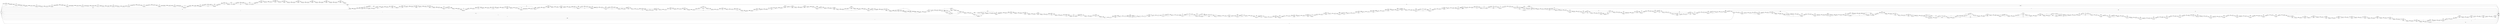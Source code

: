 digraph {
	graph [rankdir=LR]
	node [shape=rectangle]
	2 -> 23 [label=40227]
	23 -> 44 [label=3341]
	23 -> 26326 [label=36886]
	44 -> 46 [label=40227]
	46 -> 67 [label=3291]
	46 -> 70 [label=50]
	46 -> 26346 [label=36886]
	67 -> 70 [label=40177]
	70 -> 79 [label=40227]
	79 -> 100 [label=39500]
	79 -> 17365 [label=727]
	100 -> 112 [label=40227]
	112 -> 124 [label=40177]
	112 -> 133 [label=50]
	124 -> 133 [label=40176]
	124 -> 151 [label=1]
	133 -> 151 [label=40226]
	151 -> 154 [label=40227]
	154 -> 166 [label=39496]
	154 -> 175 [label=731]
	166 -> 175 [label=39446]
	166 -> 9390 [label=50]
	175 -> 184 [label=40177]
	184 -> 205 [label=2559]
	184 -> 9390 [label=37618]
	205 -> 208 [label=2609]
	208 -> 211 [label=3341]
	211 -> 217 [label=3340]
	211 -> 232 [label=1]
	217 -> 232 [label=40226]
	232 -> 259 [label=40227]
	259 -> 280 [label=40226]
	259 -> 24572 [label=1]
	280 -> 283 [label=3341]
	280 -> 301 [label=36886]
	283 -> 301 [label=3291]
	283 -> 304 [label=50]
	301 -> 304 [label=40177]
	304 -> 360 [label=40227]
	360 -> 379 [label=39918]
	360 -> 381 [label=309]
	379 -> 381 [label=39868]
	379 -> 400 [label=50]
	381 -> 400 [label=40177]
	400 -> 475 [label=40227]
	475 -> 496 [label=3291]
	475 -> 9463 [label=36936]
	496 -> 512 [label=3650]
	512 -> 532 [label=40227]
	532 -> 562 [label=2559]
	532 -> 9496 [label=37668]
	562 -> 568 [label=40227]
	568 -> 589 [label=39445]
	568 -> 9505 [label=782]
	589 -> 598 [label=40177]
	598 -> 640 [label=40227]
	640 -> 673 [label=39445]
	640 -> 9557 [label=782]
	673 -> 682 [label=40227]
	682 -> 694 [label=3341]
	682 -> 703 [label=36886]
	694 -> 703 [label=2559]
	694 -> 715 [label=782]
	703 -> 715 [label=39445]
	715 -> 724 [label=40227]
	724 -> 745 [label=3341]
	724 -> 26449 [label=36886]
	745 -> 748 [label=40227]
	748 -> 769 [label=3341]
	748 -> 26469 [label=36886]
	769 -> 784 [label=40227]
	784 -> 805 [label=3341]
	784 -> 26489 [label=36886]
	805 -> 823 [label=3291]
	805 -> 9598 [label=36936]
	823 -> 844 [label=2559]
	823 -> 9598 [label=732]
	844 -> 883 [label=40227]
	883 -> 895 [label=3341]
	883 -> 904 [label=36886]
	895 -> 904 [label=3291]
	895 -> 919 [label=50]
	904 -> 905 [label=40177]
	905 -> 919 [label=39868]
	905 -> 926 [label=309]
	919 -> 926 [label=39918]
	926 -> 943 [label=40227]
	943 -> 976 [label=39495]
	943 -> 16738 [label=732]
	976 -> 983 [label=40227]
	983 -> 1003 [label=39495]
	983 -> 1004 [label=732]
	1003 -> 1004 [label=2609]
	1003 -> 1024 [label=36886]
	1004 -> 1024 [label=3341]
	1024 -> 1066 [label=40227]
	1066 -> 1075 [label=39495]
	1066 -> 1087 [label=732]
	1075 -> 1087 [label=39445]
	1075 -> 1096 [label=50]
	1087 -> 1089 [label=40177]
	1089 -> 1096 [label=3291]
	1089 -> 1129 [label=36886]
	1096 -> 1114 [label=3341]
	1114 -> 1129 [label=3291]
	1114 -> 1135 [label=50]
	1129 -> 1135 [label=40177]
	1135 -> 1139 [label=40227]
	1139 -> 1159 [label=40177]
	1139 -> 1165 [label=50]
	1159 -> 1162 [label=39445]
	1159 -> 16793 [label=732]
	1162 -> 1165 [label=2868]
	1162 -> 26588 [label=36577]
	1165 -> 1180 [label=2918]
	1180 -> 1183 [label=2925]
	1183 -> 1195 [label=2929]
	1195 -> 1201 [label=3654]
	1201 -> 1222 [label=2559]
	1201 -> 9706 [label=1095]
	1222 -> 1270 [label=3600]
	1270 -> 1279 [label=3650]
	1279 -> 1300 [label=2918]
	1279 -> 16835 [label=732]
	1300 -> 1327 [label=3650]
	1327 -> 1348 [label=2559]
	1327 -> 9774 [label=1091]
	1348 -> 1351 [label=3291]
	1348 -> 1402 [label=50]
	1351 -> 1369 [label=3600]
	1369 -> 1384 [label=3291]
	1369 -> 1390 [label=309]
	1384 -> 1390 [label=2559]
	1384 -> 1405 [label=732]
	1390 -> 1402 [label=2868]
	1402 -> 1405 [label=2918]
	1405 -> 1429 [label=3650]
	1429 -> 1450 [label=2559]
	1429 -> 9864 [label=1091]
	1450 -> 1489 [label=3650]
	1489 -> 1504 [label=3341]
	1489 -> 1516 [label=309]
	1504 -> 1516 [label=2609]
	1504 -> 1525 [label=732]
	1516 -> 1525 [label=2918]
	1525 -> 1534 [label=3650]
	1534 -> 1561 [label=2559]
	1534 -> 9879 [label=1091]
	1561 -> 1570 [label=2868]
	1570 -> 1621 [label=3650]
	1621 -> 1642 [label=3341]
	1621 -> 16902 [label=309]
	1642 -> 1663 [label=2609]
	1642 -> 16895 [label=732]
	1663 -> 1672 [label=3341]
	1672 -> 1693 [label=2609]
	1672 -> 16902 [label=732]
	1693 -> 1700 [label=2925]
	1700 -> 1705 [label=3650]
	1705 -> 1726 [label=2559]
	1705 -> 9901 [label=1091]
	1726 -> 1728 [label=3647]
	1728 -> 1744 [label=3650]
	1744 -> 1765 [label=3600]
	1744 -> 9939 [label=50]
	1765 -> 1845 [label=3341]
	1765 -> 1 [label=309]
	1845 -> 1922 [label=3342]
	1922 -> 1943 [label=3341]
	1922 -> 24592 [label=1]
	1943 -> 1976 [label=3342]
	1976 -> 1986 [label=3341]
	1976 -> 9950 [label=1]
	1986 -> 2007 [label=2559]
	1986 -> 9950 [label=782]
	2007 -> 2037 [label=3342]
	2037 -> 2055 [label=2609]
	2037 -> 9962 [label=733]
	2055 -> 2079 [label=2559]
	2055 -> 9962 [label=50]
	2079 -> 2081 [label=3339]
	2081 -> 2082 [label=3340]
	2082 -> 2103 [label=2559]
	2082 -> 9985 [label=781]
	2103 -> 2161 [label=3342]
	2161 -> 2182 [label=2559]
	2161 -> 10022 [label=783]
	2182 -> 2434 [label=3342]
	2434 -> 2457 [label=2559]
	2434 -> 10044 [label=50]
	2434 -> 2459 [label=733]
	2457 -> 2459 [label=2609]
	2459 -> 2551 [label=3342]
	2551 -> 2566 [label=2613]
	2551 -> 2572 [label=729]
	2566 -> 2572 [label=2559]
	2566 -> 10065 [label=54]
	2572 -> 2596 [label=3288]
	2596 -> 2598 [label=3339]
	2598 -> 2599 [label=3338]
	2598 -> 10093 [label=1]
	2599 -> 2620 [label=2559]
	2599 -> 10082 [label=779]
	2620 -> 2638 [label=3339]
	2620 -> 2656 [label=3]
	2638 -> 1 [label=50]
	2638 -> 2656 [label=3289]
	2656 -> 2680 [label=3292]
	2680 -> 2701 [label=2562]
	2680 -> 17019 [label=730]
	2701 -> 2704 [label=3292]
	2704 -> 2728 [label=2559]
	2704 -> 17025 [label=733]
	2728 -> 2731 [label=3291]
	2731 -> 2733 [label=3292]
	2733 -> 2740 [label=3288]
	2733 -> 17052 [label=4]
	2740 -> 2754 [label=2559]
	2740 -> 17066 [label=729]
	2754 -> 2758 [label=2562]
	2758 -> 2788 [label=2559]
	2758 -> 17073 [label=3]
	2788 -> 2794 [label=3289]
	2794 -> 2800 [label=2560]
	2794 -> 17112 [label=729]
	2800 -> 2802 [label=2563]
	2802 -> 2844 [label=2559]
	2802 -> 17112 [label=1]
	2802 -> 17533 [label=3]
	2844 -> 2890 [label=3292]
	2890 -> 2911 [label=3288]
	2890 -> 17160 [label=4]
	2911 -> 2929 [label=3292]
	2929 -> 2941 [label=3288]
	2929 -> 2950 [label=4]
	2941 -> 2950 [label=3287]
	2941 -> 2962 [label=1]
	2950 -> 2962 [label=3291]
	2962 -> 2974 [label=3292]
	2974 -> 2987 [label=2560]
	2974 -> 3041 [label=732]
	2987 -> 3038 [label=2559]
	2987 -> 17230 [label=1]
	3038 -> 3041 [label=2560]
	3041 -> 3042 [label=3292]
	3042 -> 3063 [label=2559]
	3042 -> 17240 [label=733]
	3063 -> 3070 [label=3289]
	3070 -> 3088 [label=3288]
	3070 -> 17253 [label=1]
	3088 -> 3091 [label=2559]
	3088 -> 3109 [label=729]
	3091 -> 3100 [label=2562]
	3100 -> 3109 [label=2563]
	3109 -> 3115 [label=3292]
	3115 -> 3134 [label=2563]
	3115 -> 17281 [label=729]
	3134 -> 3161 [label=2559]
	3134 -> 17281 [label=4]
	3161 -> 3181 [label=3291]
	3181 -> 3214 [label=2559]
	3181 -> 17689 [label=732]
	3214 -> 3235 [label=2559]
	3214 -> 17692 [label=732]
	3235 -> 3238 [label=3288]
	3238 -> 3262 [label=3291]
	3262 -> 3288 [label=2559]
	3262 -> 17737 [label=732]
	3288 -> 3292 [label=3291]
	3292 -> 3313 [label=2559]
	3292 -> 17757 [label=732]
	3313 -> 3325 [label=3291]
	3325 -> 3357 [label=2559]
	3325 -> 17788 [label=732]
	3357 -> 3398 [label=3291]
	3398 -> 3419 [label=2559]
	3398 -> 17808 [label=732]
	3419 -> 3424 [label=3291]
	3424 -> 3484 [label=2559]
	3424 -> 17867 [label=732]
	3484 -> 3656 [label=3291]
	3656 -> 3665 [label=3288]
	3656 -> 17879 [label=3]
	3665 -> 3692 [label=2559]
	3665 -> 17879 [label=729]
	3692 -> 3725 [label=3291]
	3725 -> 3752 [label=2559]
	3725 -> 17919 [label=732]
	3752 -> 3761 [label=3291]
	3761 -> 3782 [label=2559]
	3761 -> 17939 [label=732]
	3782 -> 3791 [label=3291]
	3791 -> 3812 [label=2559]
	3791 -> 17959 [label=732]
	3812 -> 4367 [label=3291]
	4367 -> 4388 [label=2559]
	4367 -> 17979 [label=732]
	4388 -> 4530 [label=3291]
	4530 -> 4551 [label=2566]
	4530 -> 27466 [label=725]
	4551 -> 4579 [label=3291]
	4579 -> 4600 [label=3290]
	4579 -> 27506 [label=1]
	4600 -> 4636 [label=3291]
	4636 -> 1 [label=1]
	4636 -> 4702 [label=3290]
	4702 -> 4723 [label=3287]
	4702 -> 24426 [label=3]
	4723 -> 4766 [label=3290]
	4766 -> 4787 [label=2559]
	4766 -> 17999 [label=731]
	4787 -> 4808 [label=2559]
	4787 -> 18019 [label=731]
	4808 -> 4827 [label=3290]
	4827 -> 4848 [label=3288]
	4827 -> 18039 [label=2]
	4848 -> 4921 [label=3290]
	4921 -> 4942 [label=2559]
	4921 -> 18059 [label=731]
	4942 -> 4981 [label=3290]
	4981 -> 5002 [label=2559]
	4981 -> 18079 [label=731]
	5002 -> 5071 [label=3290]
	5071 -> 5138 [label=2559]
	5071 -> 18145 [label=731]
	5138 -> 5159 [label=3290]
	5159 -> 5180 [label=3287]
	5159 -> 24446 [label=3]
	5180 -> 5218 [label=3290]
	5218 -> 5239 [label=2559]
	5218 -> 18165 [label=731]
	5239 -> 5248 [label=3290]
	5248 -> 5269 [label=2559]
	5248 -> 18185 [label=731]
	5269 -> 5318 [label=3290]
	5318 -> 5330 [label=2560]
	5318 -> 5339 [label=730]
	5330 -> 5339 [label=2559]
	5330 -> 5355 [label=1]
	5339 -> 5345 [label=3289]
	5345 -> 5355 [label=2559]
	5345 -> 18212 [label=730]
	5355 -> 5369 [label=2560]
	5369 -> 5405 [label=2565]
	5405 -> 5426 [label=2559]
	5405 -> 18246 [label=6]
	5426 -> 5457 [label=2562]
	5457 -> 1 [label=2]
	5457 -> 5658 [label=2560]
	5658 -> 5679 [label=2559]
	5658 -> 27550 [label=1]
	5679 -> 5699 [label=2560]
	5699 -> 5720 [label=2559]
	5699 -> 27570 [label=1]
	5720 -> 5866 [label=2560]
	5866 -> 5955 [label=2559]
	5866 -> 27658 [label=1]
	5955 -> 5961 [label=2560]
	5961 -> 1 [label=2559]
	5961 -> 29522 [label=1]
	5983 -> 5985 [label=36936]
	5985 -> 5988 [label=36627]
	5985 -> 6006 [label=309]
	5988 -> 6000 [label=36623]
	5988 -> 25807 [label=4]
	6000 -> 6006 [label=50]
	6000 -> 25807 [label=36573]
	6006 -> 6018 [label=359]
	6018 -> 6021 [label=50]
	6018 -> 6039 [label=309]
	6021 -> 6039 [label=36627]
	6039 -> 6081 [label=36936]
	6081 -> 6102 [label=359]
	6081 -> 25838 [label=36577]
	6102 -> 6123 [label=359]
	6102 -> 25858 [label=36577]
	6123 -> 6168 [label=36936]
	6168 -> 6201 [label=36627]
	6168 -> 26983 [label=309]
	6201 -> 6282 [label=36936]
	6282 -> 6303 [label=36627]
	6282 -> 27003 [label=309]
	6303 -> 6342 [label=36936]
	6342 -> 6351 [label=36627]
	6342 -> 25870 [label=309]
	6351 -> 6372 [label=50]
	6351 -> 25870 [label=36577]
	6372 -> 6480 [label=36936]
	6480 -> 6501 [label=50]
	6480 -> 16075 [label=36886]
	6501 -> 6513 [label=36937]
	6513 -> 6534 [label=51]
	6513 -> 25907 [label=36886]
	6534 -> 6600 [label=36937]
	6600 -> 6621 [label=50]
	6600 -> 16105 [label=36887]
	6621 -> 6687 [label=36937]
	6687 -> 6708 [label=36628]
	6687 -> 27043 [label=309]
	6708 -> 6744 [label=36937]
	6744 -> 6772 [label=50]
	6744 -> 16126 [label=310]
	6744 -> 25927 [label=36577]
	6772 -> 6792 [label=51]
	6792 -> 6810 [label=36937]
	6810 -> 6831 [label=36628]
	6810 -> 27063 [label=309]
	6831 -> 6867 [label=36937]
	6867 -> 6888 [label=36936]
	6867 -> 16152 [label=1]
	6888 -> 6954 [label=36937]
	6954 -> 6963 [label=36936]
	6954 -> 6975 [label=1]
	6963 -> 6975 [label=50]
	6963 -> 16181 [label=36886]
	6975 -> 6996 [label=50]
	6975 -> 16181 [label=1]
	6996 -> 7020 [label=36628]
	7020 -> 7035 [label=36937]
	7035 -> 7053 [label=51]
	7035 -> 16195 [label=36886]
	7053 -> 7083 [label=50]
	7053 -> 16195 [label=1]
	7083 -> 7086 [label=36936]
	7086 -> 7101 [label=359]
	7086 -> 7107 [label=36577]
	7101 -> 7107 [label=360]
	7107 -> 7113 [label=36937]
	7113 -> 7134 [label=50]
	7113 -> 16248 [label=36887]
	7134 -> 7140 [label=36936]
	7140 -> 7143 [label=359]
	7140 -> 7161 [label=36577]
	7143 -> 7161 [label=360]
	7161 -> 7245 [label=36937]
	7245 -> 7266 [label=50]
	7245 -> 16288 [label=36887]
	7266 -> 7278 [label=36937]
	7278 -> 7299 [label=36628]
	7278 -> 27112 [label=309]
	7299 -> 7305 [label=36937]
	7305 -> 7338 [label=50]
	7305 -> 16297 [label=36887]
	7338 -> 7551 [label=36937]
	7551 -> 7572 [label=50]
	7551 -> 16340 [label=36887]
	7572 -> 7812 [label=36937]
	7812 -> 7833 [label=51]
	7812 -> 26078 [label=36886]
	7833 -> 7981 [label=36937]
	7981 -> 7995 [label=36938]
	7995 -> 8016 [label=52]
	7995 -> 26098 [label=36886]
	8016 -> 8053 [label=36938]
	8053 -> 8074 [label=361]
	8053 -> 26118 [label=36577]
	8074 -> 8079 [label=36938]
	8079 -> 8100 [label=36937]
	8079 -> 16360 [label=1]
	8100 -> 8121 [label=36937]
	8100 -> 24466 [label=1]
	8121 -> 8250 [label=36938]
	8250 -> 8274 [label=36937]
	8250 -> 24489 [label=1]
	8274 -> 8382 [label=36938]
	8382 -> 8394 [label=52]
	8382 -> 8403 [label=36886]
	8394 -> 8403 [label=51]
	8394 -> 8415 [label=1]
	8403 -> 8415 [label=36937]
	8415 -> 8448 [label=36938]
	8448 -> 8472 [label=36937]
	8448 -> 16403 [label=1]
	8472 -> 8499 [label=36938]
	8499 -> 8502 [label=36937]
	8499 -> 8541 [label=1]
	8502 -> 8523 [label=36936]
	8502 -> 24509 [label=1]
	8523 -> 8541 [label=36937]
	8541 -> 8544 [label=36938]
	8544 -> 8547 [label=52]
	8544 -> 8565 [label=36886]
	8547 -> 8565 [label=50]
	8547 -> 8568 [label=2]
	8565 -> 8568 [label=36936]
	8568 -> 8628 [label=36938]
	8628 -> 8649 [label=36629]
	8628 -> 27152 [label=309]
	8649 -> 8670 [label=50]
	8649 -> 16467 [label=36888]
	8670 -> 8673 [label=36936]
	8673 -> 8688 [label=36937]
	8688 -> 8697 [label=36938]
	8697 -> 8706 [label=37663]
	8706 -> 8730 [label=37661]
	8706 -> 16510 [label=2]
	8730 -> 8733 [label=37663]
	8733 -> 8745 [label=37662]
	8733 -> 16531 [label=1]
	8745 -> 8748 [label=36936]
	8745 -> 24547 [label=726]
	8748 -> 8766 [label=50]
	8748 -> 16543 [label=36886]
	8766 -> 8769 [label=775]
	8769 -> 8778 [label=37666]
	8778 -> 8797 [label=780]
	8778 -> 26199 [label=36886]
	8797 -> 8802 [label=779]
	8797 -> 8818 [label=1]
	8802 -> 8814 [label=781]
	8814 -> 8818 [label=1090]
	8818 -> 8820 [label=1091]
	8820 -> 8821 [label=361]
	8820 -> 8841 [label=730]
	8821 -> 8841 [label=36938]
	8841 -> 8877 [label=37668]
	8877 -> 8923 [label=782]
	8877 -> 26263 [label=36886]
	8923 -> 9038 [label=37668]
	9038 -> 9059 [label=36943]
	9038 -> 27406 [label=725]
	9059 -> 9063 [label=37668]
	9063 -> 9084 [label=37667]
	9063 -> 16585 [label=1]
	9084 -> 9116 [label=37668]
	9116 -> 9155 [label=782]
	9116 -> 26301 [label=36886]
	9155 -> 9167 [label=37668]
	9167 -> 9188 [label=50]
	9167 -> 16603 [label=37618]
	9188 -> 9200 [label=36937]
	9200 -> 9221 [label=51]
	9200 -> 17331 [label=36886]
	9221 -> 9287 [label=37668]
	9287 -> 9308 [label=50]
	9287 -> 16625 [label=37618]
	9308 -> 2 [label=37668]
	9390 -> 205 [label=50]
	9390 -> 16659 [label=37618]
	9463 -> 496 [label=359]
	9463 -> 512 [label=36577]
	9496 -> 562 [label=37668]
	9505 -> 598 [label=50]
	9505 -> 589 [label=732]
	9557 -> 673 [label=782]
	9598 -> 844 [label=37668]
	9706 -> 1270 [label=50]
	9706 -> 16800 [label=1045]
	9774 -> 1348 [label=782]
	9774 -> 1351 [label=309]
	9864 -> 1450 [label=1091]
	9879 -> 1570 [label=782]
	9879 -> 1561 [label=309]
	9901 -> 1726 [label=1088]
	9901 -> 1728 [label=3]
	9939 -> 1765 [label=50]
	9950 -> 2007 [label=783]
	9962 -> 9964 [label=783]
	9964 -> 9968 [label=782]
	9964 -> 2081 [label=1]
	9968 -> 2079 [label=780]
	9968 -> 9985 [label=2]
	9985 -> 2103 [label=783]
	10022 -> 2182 [label=783]
	10044 -> 2457 [label=50]
	10065 -> 2596 [label=51]
	10065 -> 10082 [label=3]
	10082 -> 10093 [label=782]
	10093 -> 2620 [label=783]
	15329 -> 15350 [label=81]
	15329 -> 24613 [label=36573]
	15350 -> 15352 [label=36654]
	15352 -> 15437 [label=36658]
	15437 -> 15467 [label=81]
	15437 -> 24642 [label=36577]
	15467 -> 15479 [label=36658]
	15479 -> 15500 [label=81]
	15479 -> 24662 [label=36577]
	15500 -> 15508 [label=36658]
	15508 -> 15529 [label=81]
	15508 -> 24682 [label=36577]
	15529 -> 15564 [label=36658]
	15564 -> 15585 [label=81]
	15564 -> 24702 [label=36577]
	15585 -> 15608 [label=36658]
	15608 -> 15644 [label=81]
	15608 -> 24737 [label=36577]
	15644 -> 15650 [label=36658]
	15650 -> 15674 [label=81]
	15650 -> 24760 [label=36577]
	15674 -> 15695 [label=36658]
	15695 -> 15734 [label=81]
	15695 -> 24798 [label=36577]
	15734 -> 15749 [label=36658]
	15749 -> 15770 [label=81]
	15749 -> 24818 [label=36577]
	15770 -> 15773 [label=36658]
	15773 -> 15854 [label=81]
	15773 -> 24898 [label=36577]
	15854 -> 15869 [label=36658]
	15869 -> 15890 [label=81]
	15869 -> 24918 [label=36577]
	15890 -> 15953 [label=81]
	15890 -> 24975 [label=36577]
	15953 -> 15956 [label=36967]
	15956 -> 15977 [label=81]
	15956 -> 24998 [label=36886]
	15977 -> 15980 [label=36658]
	15980 -> 15995 [label=81]
	15980 -> 16013 [label=36577]
	15995 -> 16013 [label=390]
	16013 -> 16034 [label=81]
	16013 -> 25041 [label=36886]
	16034 -> 16043 [label=390]
	16043 -> 16061 [label=81]
	16043 -> 16073 [label=309]
	16061 -> 16065 [label=36658]
	16065 -> 16073 [label=81]
	16065 -> 25108 [label=36577]
	16073 -> 16074 [label=390]
	16074 -> 1 [label=81]
	16074 -> 25108 [label=309]
	16075 -> 6501 [label=36887]
	16105 -> 6621 [label=36887]
	16126 -> 16132 [label=36887]
	16132 -> 6772 [label=1]
	16132 -> 6792 [label=36886]
	16152 -> 6888 [label=1]
	16181 -> 16187 [label=36887]
	16187 -> 6996 [label=36578]
	16187 -> 7020 [label=309]
	16195 -> 16201 [label=36887]
	16201 -> 7101 [label=1]
	16201 -> 7083 [label=36886]
	16248 -> 7143 [label=1]
	16248 -> 7134 [label=36886]
	16288 -> 7266 [label=36887]
	16297 -> 16318 [label=36578]
	16297 -> 27132 [label=309]
	16318 -> 7338 [label=36887]
	16340 -> 7572 [label=36887]
	16360 -> 8100 [label=1]
	16403 -> 8472 [label=1]
	16467 -> 8673 [label=1]
	16467 -> 24524 [label=36887]
	16510 -> 8730 [label=2]
	16531 -> 16543 [label=2]
	16543 -> 16545 [label=36888]
	16545 -> 8769 [label=36891]
	16585 -> 9084 [label=1]
	16603 -> 9188 [label=36887]
	16603 -> 17331 [label=731]
	16625 -> 9308 [label=37618]
	16659 -> 208 [label=732]
	16659 -> 217 [label=36886]
	16738 -> 976 [label=732]
	16793 -> 1180 [label=7]
	16793 -> 1195 [label=725]
	16800 -> 1 [label=4]
	16800 -> 1222 [label=1041]
	16835 -> 1300 [label=732]
	16895 -> 1663 [label=732]
	16902 -> 1693 [label=316]
	16902 -> 1700 [label=725]
	17019 -> 2701 [label=730]
	17025 -> 2731 [label=1]
	17025 -> 2728 [label=732]
	17052 -> 17066 [label=1]
	17052 -> 2754 [label=3]
	17066 -> 17073 [label=730]
	17073 -> 17091 [label=733]
	17091 -> 2788 [label=730]
	17091 -> 2800 [label=3]
	17112 -> 17133 [label=1]
	17112 -> 17533 [label=729]
	17133 -> 2844 [label=733]
	17160 -> 2911 [label=4]
	17230 -> 3038 [label=1]
	17240 -> 3063 [label=730]
	17240 -> 17253 [label=3]
	17253 -> 17259 [label=4]
	17259 -> 3100 [label=1]
	17259 -> 3091 [label=3]
	17281 -> 17290 [label=733]
	17290 -> 1 [label=1]
	17290 -> 3161 [label=732]
	17331 -> 9221 [label=37617]
	17365 -> 100 [label=727]
	17533 -> 17133 [label=732]
	17689 -> 3214 [label=732]
	17692 -> 3238 [label=3]
	17692 -> 3235 [label=729]
	17737 -> 3288 [label=732]
	17757 -> 3313 [label=732]
	17788 -> 3357 [label=732]
	17808 -> 3419 [label=732]
	17867 -> 3484 [label=732]
	17879 -> 3692 [label=732]
	17919 -> 3752 [label=732]
	17939 -> 3782 [label=732]
	17959 -> 3812 [label=732]
	17979 -> 4388 [label=732]
	17999 -> 4787 [label=731]
	18019 -> 4808 [label=731]
	18039 -> 4848 [label=2]
	18059 -> 4942 [label=731]
	18079 -> 5002 [label=731]
	18145 -> 5138 [label=731]
	18165 -> 5239 [label=731]
	18185 -> 5269 [label=731]
	18212 -> 1 [label=725]
	18212 -> 5369 [label=5]
	18246 -> 1 [label=3]
	18246 -> 5426 [label=3]
	24426 -> 4723 [label=3]
	24446 -> 5180 [label=3]
	24466 -> 8121 [label=1]
	24489 -> 8274 [label=1]
	24509 -> 8523 [label=1]
	24524 -> 8688 [label=1]
	24524 -> 8670 [label=36886]
	24547 -> 16531 [label=1]
	24547 -> 8766 [label=725]
	24572 -> 280 [label=1]
	24592 -> 1943 [label=1]
	24593 -> 15329 [label=36573]
	24613 -> 15350 [label=36573]
	24642 -> 15467 [label=36577]
	24662 -> 15500 [label=36577]
	24682 -> 15529 [label=36577]
	24702 -> 15585 [label=36577]
	24737 -> 15644 [label=36577]
	24760 -> 15674 [label=36577]
	24798 -> 15734 [label=36577]
	24818 -> 15770 [label=36577]
	24898 -> 15854 [label=36577]
	24918 -> 15890 [label=36577]
	24975 -> 15953 [label=36886]
	24998 -> 15977 [label=36577]
	24998 -> 15995 [label=309]
	25041 -> 16061 [label=36577]
	25041 -> 16034 [label=309]
	25108 -> 25129 [label=36577]
	25108 -> 26713 [label=309]
	25129 -> 25141 [label=36886]
	25141 -> 25162 [label=36577]
	25141 -> 26733 [label=309]
	25162 -> 25183 [label=36577]
	25162 -> 26753 [label=309]
	25183 -> 25198 [label=36886]
	25198 -> 25228 [label=36577]
	25198 -> 26782 [label=309]
	25228 -> 25480 [label=36886]
	25480 -> 25540 [label=36577]
	25480 -> 26841 [label=309]
	25540 -> 25588 [label=36886]
	25588 -> 25639 [label=36577]
	25588 -> 26891 [label=309]
	25639 -> 25651 [label=36886]
	25651 -> 25672 [label=36577]
	25651 -> 26911 [label=309]
	25672 -> 5983 [label=36886]
	25807 -> 6021 [label=36577]
	25838 -> 6102 [label=36577]
	25858 -> 6123 [label=36577]
	25870 -> 6372 [label=36886]
	25907 -> 6534 [label=36886]
	25927 -> 16126 [label=36577]
	26078 -> 7833 [label=36886]
	26098 -> 8016 [label=36886]
	26118 -> 8074 [label=36577]
	26199 -> 8821 [label=36577]
	26199 -> 8814 [label=309]
	26263 -> 8923 [label=36886]
	26301 -> 9155 [label=36886]
	26326 -> 44 [label=36886]
	26346 -> 67 [label=36886]
	26449 -> 745 [label=36886]
	26469 -> 769 [label=36886]
	26489 -> 805 [label=36886]
	26588 -> 1183 [label=4]
	26588 -> 1 [label=36573]
	26713 -> 25129 [label=309]
	26733 -> 25162 [label=309]
	26753 -> 25183 [label=309]
	26782 -> 25228 [label=309]
	26841 -> 25540 [label=309]
	26891 -> 25639 [label=309]
	26911 -> 25672 [label=309]
	26983 -> 6201 [label=309]
	27003 -> 6303 [label=309]
	27043 -> 6708 [label=309]
	27063 -> 6831 [label=309]
	27112 -> 7299 [label=309]
	27132 -> 16318 [label=309]
	27152 -> 8649 [label=309]
	27406 -> 9059 [label=725]
	27466 -> 4551 [label=725]
	27506 -> 4600 [label=1]
	27550 -> 5679 [label=1]
	27570 -> 5720 [label=1]
	27658 -> 5955 [label=1]
	29522 -> 1 [label=1]
	0 -> 2 [label=2559]
	0 -> 5983 [label=50]
	0 -> 16075 [label=1]
	0 -> 8802 [label=2]
	0 -> 16545 [label=3]
	0 -> 7981 [label=1]
	0 -> 24593 [label=36573]
	0 -> 15352 [label=4]
	0 -> 8697 [label=725]
	0 -> 1845 [label=1]
	0 -> 15329 [label=81]
	0 -> 1 [label=2]
	0 -> 24975 [label=309]
}
